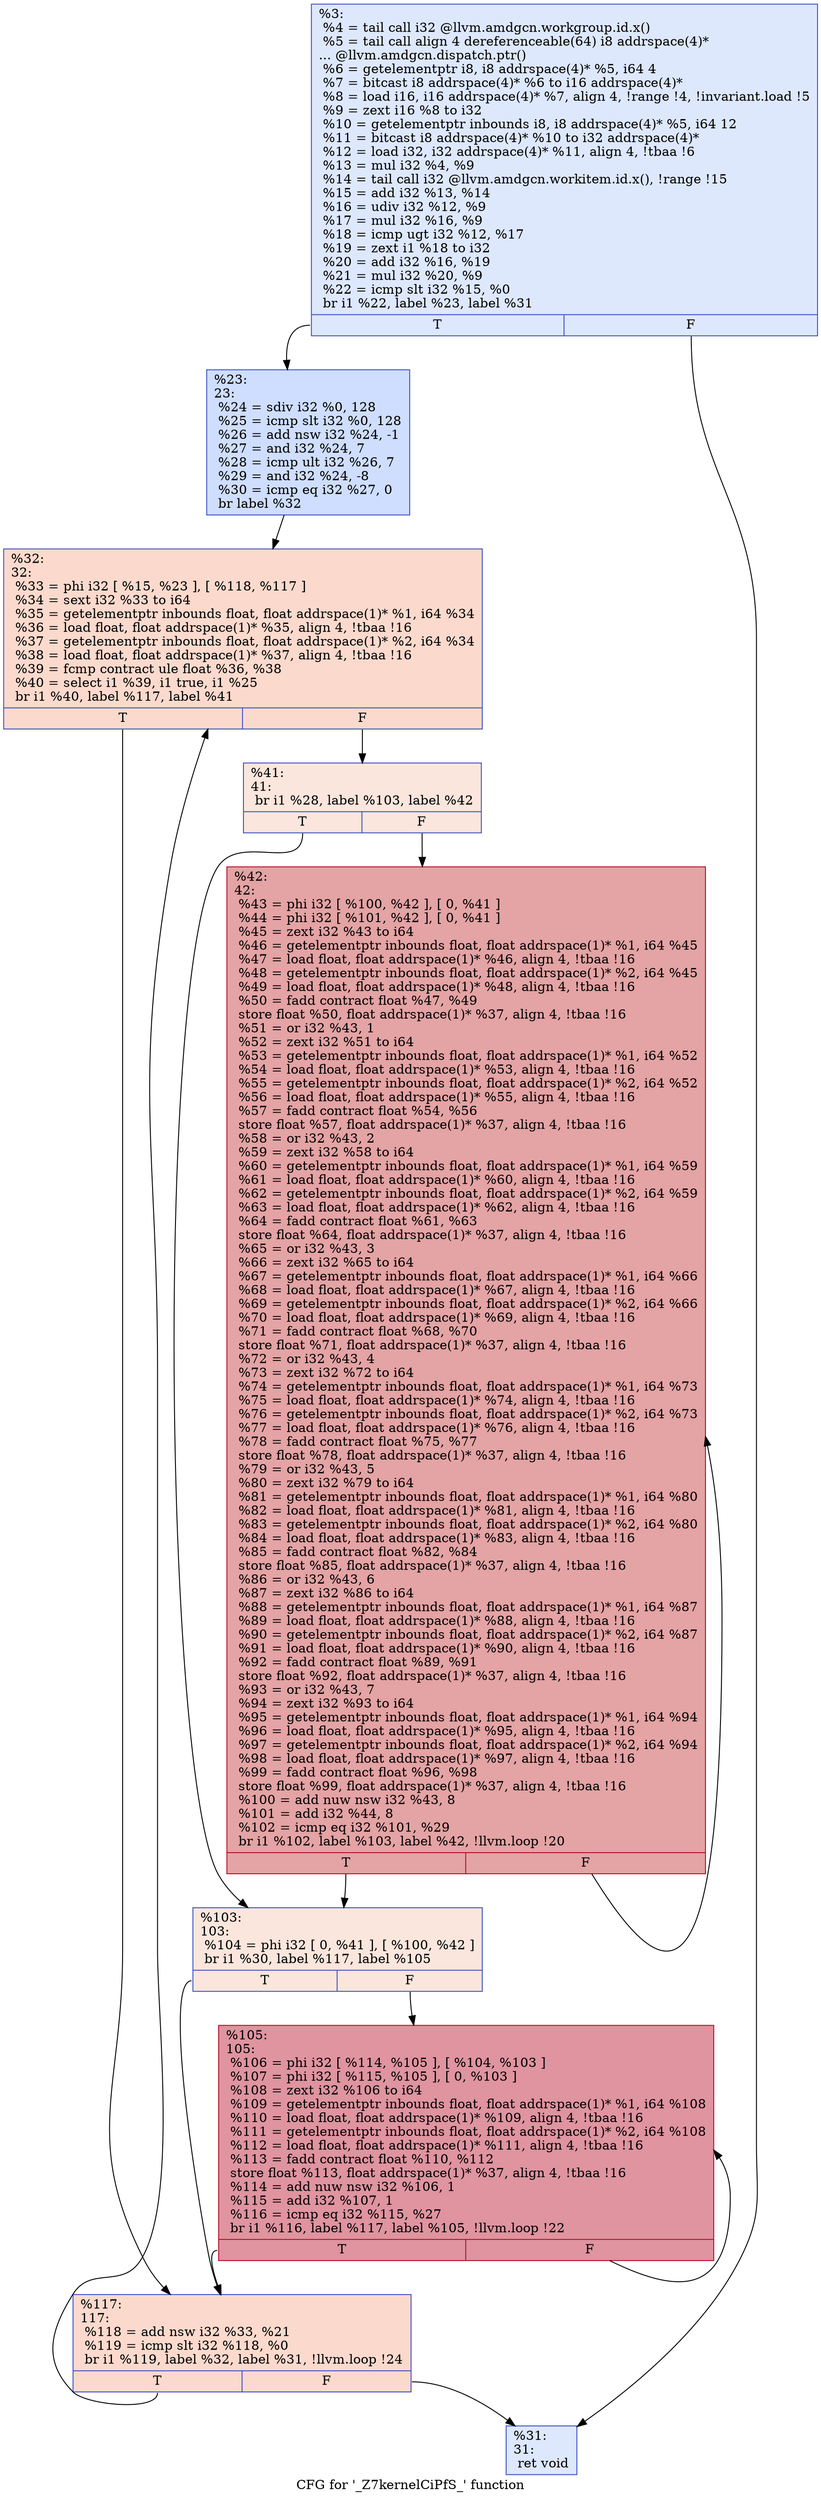 digraph "CFG for '_Z7kernelCiPfS_' function" {
	label="CFG for '_Z7kernelCiPfS_' function";

	Node0x481a750 [shape=record,color="#3d50c3ff", style=filled, fillcolor="#b2ccfb70",label="{%3:\l  %4 = tail call i32 @llvm.amdgcn.workgroup.id.x()\l  %5 = tail call align 4 dereferenceable(64) i8 addrspace(4)*\l... @llvm.amdgcn.dispatch.ptr()\l  %6 = getelementptr i8, i8 addrspace(4)* %5, i64 4\l  %7 = bitcast i8 addrspace(4)* %6 to i16 addrspace(4)*\l  %8 = load i16, i16 addrspace(4)* %7, align 4, !range !4, !invariant.load !5\l  %9 = zext i16 %8 to i32\l  %10 = getelementptr inbounds i8, i8 addrspace(4)* %5, i64 12\l  %11 = bitcast i8 addrspace(4)* %10 to i32 addrspace(4)*\l  %12 = load i32, i32 addrspace(4)* %11, align 4, !tbaa !6\l  %13 = mul i32 %4, %9\l  %14 = tail call i32 @llvm.amdgcn.workitem.id.x(), !range !15\l  %15 = add i32 %13, %14\l  %16 = udiv i32 %12, %9\l  %17 = mul i32 %16, %9\l  %18 = icmp ugt i32 %12, %17\l  %19 = zext i1 %18 to i32\l  %20 = add i32 %16, %19\l  %21 = mul i32 %20, %9\l  %22 = icmp slt i32 %15, %0\l  br i1 %22, label %23, label %31\l|{<s0>T|<s1>F}}"];
	Node0x481a750:s0 -> Node0x481cd10;
	Node0x481a750:s1 -> Node0x481cda0;
	Node0x481cd10 [shape=record,color="#3d50c3ff", style=filled, fillcolor="#93b5fe70",label="{%23:\l23:                                               \l  %24 = sdiv i32 %0, 128\l  %25 = icmp slt i32 %0, 128\l  %26 = add nsw i32 %24, -1\l  %27 = and i32 %24, 7\l  %28 = icmp ult i32 %26, 7\l  %29 = and i32 %24, -8\l  %30 = icmp eq i32 %27, 0\l  br label %32\l}"];
	Node0x481cd10 -> Node0x481d390;
	Node0x481cda0 [shape=record,color="#3d50c3ff", style=filled, fillcolor="#b2ccfb70",label="{%31:\l31:                                               \l  ret void\l}"];
	Node0x481d390 [shape=record,color="#3d50c3ff", style=filled, fillcolor="#f7ac8e70",label="{%32:\l32:                                               \l  %33 = phi i32 [ %15, %23 ], [ %118, %117 ]\l  %34 = sext i32 %33 to i64\l  %35 = getelementptr inbounds float, float addrspace(1)* %1, i64 %34\l  %36 = load float, float addrspace(1)* %35, align 4, !tbaa !16\l  %37 = getelementptr inbounds float, float addrspace(1)* %2, i64 %34\l  %38 = load float, float addrspace(1)* %37, align 4, !tbaa !16\l  %39 = fcmp contract ule float %36, %38\l  %40 = select i1 %39, i1 true, i1 %25\l  br i1 %40, label %117, label %41\l|{<s0>T|<s1>F}}"];
	Node0x481d390:s0 -> Node0x481c980;
	Node0x481d390:s1 -> Node0x481e230;
	Node0x481e230 [shape=record,color="#3d50c3ff", style=filled, fillcolor="#f3c7b170",label="{%41:\l41:                                               \l  br i1 %28, label %103, label %42\l|{<s0>T|<s1>F}}"];
	Node0x481e230:s0 -> Node0x481e370;
	Node0x481e230:s1 -> Node0x481e3c0;
	Node0x481e3c0 [shape=record,color="#b70d28ff", style=filled, fillcolor="#c32e3170",label="{%42:\l42:                                               \l  %43 = phi i32 [ %100, %42 ], [ 0, %41 ]\l  %44 = phi i32 [ %101, %42 ], [ 0, %41 ]\l  %45 = zext i32 %43 to i64\l  %46 = getelementptr inbounds float, float addrspace(1)* %1, i64 %45\l  %47 = load float, float addrspace(1)* %46, align 4, !tbaa !16\l  %48 = getelementptr inbounds float, float addrspace(1)* %2, i64 %45\l  %49 = load float, float addrspace(1)* %48, align 4, !tbaa !16\l  %50 = fadd contract float %47, %49\l  store float %50, float addrspace(1)* %37, align 4, !tbaa !16\l  %51 = or i32 %43, 1\l  %52 = zext i32 %51 to i64\l  %53 = getelementptr inbounds float, float addrspace(1)* %1, i64 %52\l  %54 = load float, float addrspace(1)* %53, align 4, !tbaa !16\l  %55 = getelementptr inbounds float, float addrspace(1)* %2, i64 %52\l  %56 = load float, float addrspace(1)* %55, align 4, !tbaa !16\l  %57 = fadd contract float %54, %56\l  store float %57, float addrspace(1)* %37, align 4, !tbaa !16\l  %58 = or i32 %43, 2\l  %59 = zext i32 %58 to i64\l  %60 = getelementptr inbounds float, float addrspace(1)* %1, i64 %59\l  %61 = load float, float addrspace(1)* %60, align 4, !tbaa !16\l  %62 = getelementptr inbounds float, float addrspace(1)* %2, i64 %59\l  %63 = load float, float addrspace(1)* %62, align 4, !tbaa !16\l  %64 = fadd contract float %61, %63\l  store float %64, float addrspace(1)* %37, align 4, !tbaa !16\l  %65 = or i32 %43, 3\l  %66 = zext i32 %65 to i64\l  %67 = getelementptr inbounds float, float addrspace(1)* %1, i64 %66\l  %68 = load float, float addrspace(1)* %67, align 4, !tbaa !16\l  %69 = getelementptr inbounds float, float addrspace(1)* %2, i64 %66\l  %70 = load float, float addrspace(1)* %69, align 4, !tbaa !16\l  %71 = fadd contract float %68, %70\l  store float %71, float addrspace(1)* %37, align 4, !tbaa !16\l  %72 = or i32 %43, 4\l  %73 = zext i32 %72 to i64\l  %74 = getelementptr inbounds float, float addrspace(1)* %1, i64 %73\l  %75 = load float, float addrspace(1)* %74, align 4, !tbaa !16\l  %76 = getelementptr inbounds float, float addrspace(1)* %2, i64 %73\l  %77 = load float, float addrspace(1)* %76, align 4, !tbaa !16\l  %78 = fadd contract float %75, %77\l  store float %78, float addrspace(1)* %37, align 4, !tbaa !16\l  %79 = or i32 %43, 5\l  %80 = zext i32 %79 to i64\l  %81 = getelementptr inbounds float, float addrspace(1)* %1, i64 %80\l  %82 = load float, float addrspace(1)* %81, align 4, !tbaa !16\l  %83 = getelementptr inbounds float, float addrspace(1)* %2, i64 %80\l  %84 = load float, float addrspace(1)* %83, align 4, !tbaa !16\l  %85 = fadd contract float %82, %84\l  store float %85, float addrspace(1)* %37, align 4, !tbaa !16\l  %86 = or i32 %43, 6\l  %87 = zext i32 %86 to i64\l  %88 = getelementptr inbounds float, float addrspace(1)* %1, i64 %87\l  %89 = load float, float addrspace(1)* %88, align 4, !tbaa !16\l  %90 = getelementptr inbounds float, float addrspace(1)* %2, i64 %87\l  %91 = load float, float addrspace(1)* %90, align 4, !tbaa !16\l  %92 = fadd contract float %89, %91\l  store float %92, float addrspace(1)* %37, align 4, !tbaa !16\l  %93 = or i32 %43, 7\l  %94 = zext i32 %93 to i64\l  %95 = getelementptr inbounds float, float addrspace(1)* %1, i64 %94\l  %96 = load float, float addrspace(1)* %95, align 4, !tbaa !16\l  %97 = getelementptr inbounds float, float addrspace(1)* %2, i64 %94\l  %98 = load float, float addrspace(1)* %97, align 4, !tbaa !16\l  %99 = fadd contract float %96, %98\l  store float %99, float addrspace(1)* %37, align 4, !tbaa !16\l  %100 = add nuw nsw i32 %43, 8\l  %101 = add i32 %44, 8\l  %102 = icmp eq i32 %101, %29\l  br i1 %102, label %103, label %42, !llvm.loop !20\l|{<s0>T|<s1>F}}"];
	Node0x481e3c0:s0 -> Node0x481e370;
	Node0x481e3c0:s1 -> Node0x481e3c0;
	Node0x481e370 [shape=record,color="#3d50c3ff", style=filled, fillcolor="#f3c7b170",label="{%103:\l103:                                              \l  %104 = phi i32 [ 0, %41 ], [ %100, %42 ]\l  br i1 %30, label %117, label %105\l|{<s0>T|<s1>F}}"];
	Node0x481e370:s0 -> Node0x481c980;
	Node0x481e370:s1 -> Node0x4820fa0;
	Node0x4820fa0 [shape=record,color="#b70d28ff", style=filled, fillcolor="#b70d2870",label="{%105:\l105:                                              \l  %106 = phi i32 [ %114, %105 ], [ %104, %103 ]\l  %107 = phi i32 [ %115, %105 ], [ 0, %103 ]\l  %108 = zext i32 %106 to i64\l  %109 = getelementptr inbounds float, float addrspace(1)* %1, i64 %108\l  %110 = load float, float addrspace(1)* %109, align 4, !tbaa !16\l  %111 = getelementptr inbounds float, float addrspace(1)* %2, i64 %108\l  %112 = load float, float addrspace(1)* %111, align 4, !tbaa !16\l  %113 = fadd contract float %110, %112\l  store float %113, float addrspace(1)* %37, align 4, !tbaa !16\l  %114 = add nuw nsw i32 %106, 1\l  %115 = add i32 %107, 1\l  %116 = icmp eq i32 %115, %27\l  br i1 %116, label %117, label %105, !llvm.loop !22\l|{<s0>T|<s1>F}}"];
	Node0x4820fa0:s0 -> Node0x481c980;
	Node0x4820fa0:s1 -> Node0x4820fa0;
	Node0x481c980 [shape=record,color="#3d50c3ff", style=filled, fillcolor="#f7ac8e70",label="{%117:\l117:                                              \l  %118 = add nsw i32 %33, %21\l  %119 = icmp slt i32 %118, %0\l  br i1 %119, label %32, label %31, !llvm.loop !24\l|{<s0>T|<s1>F}}"];
	Node0x481c980:s0 -> Node0x481d390;
	Node0x481c980:s1 -> Node0x481cda0;
}
